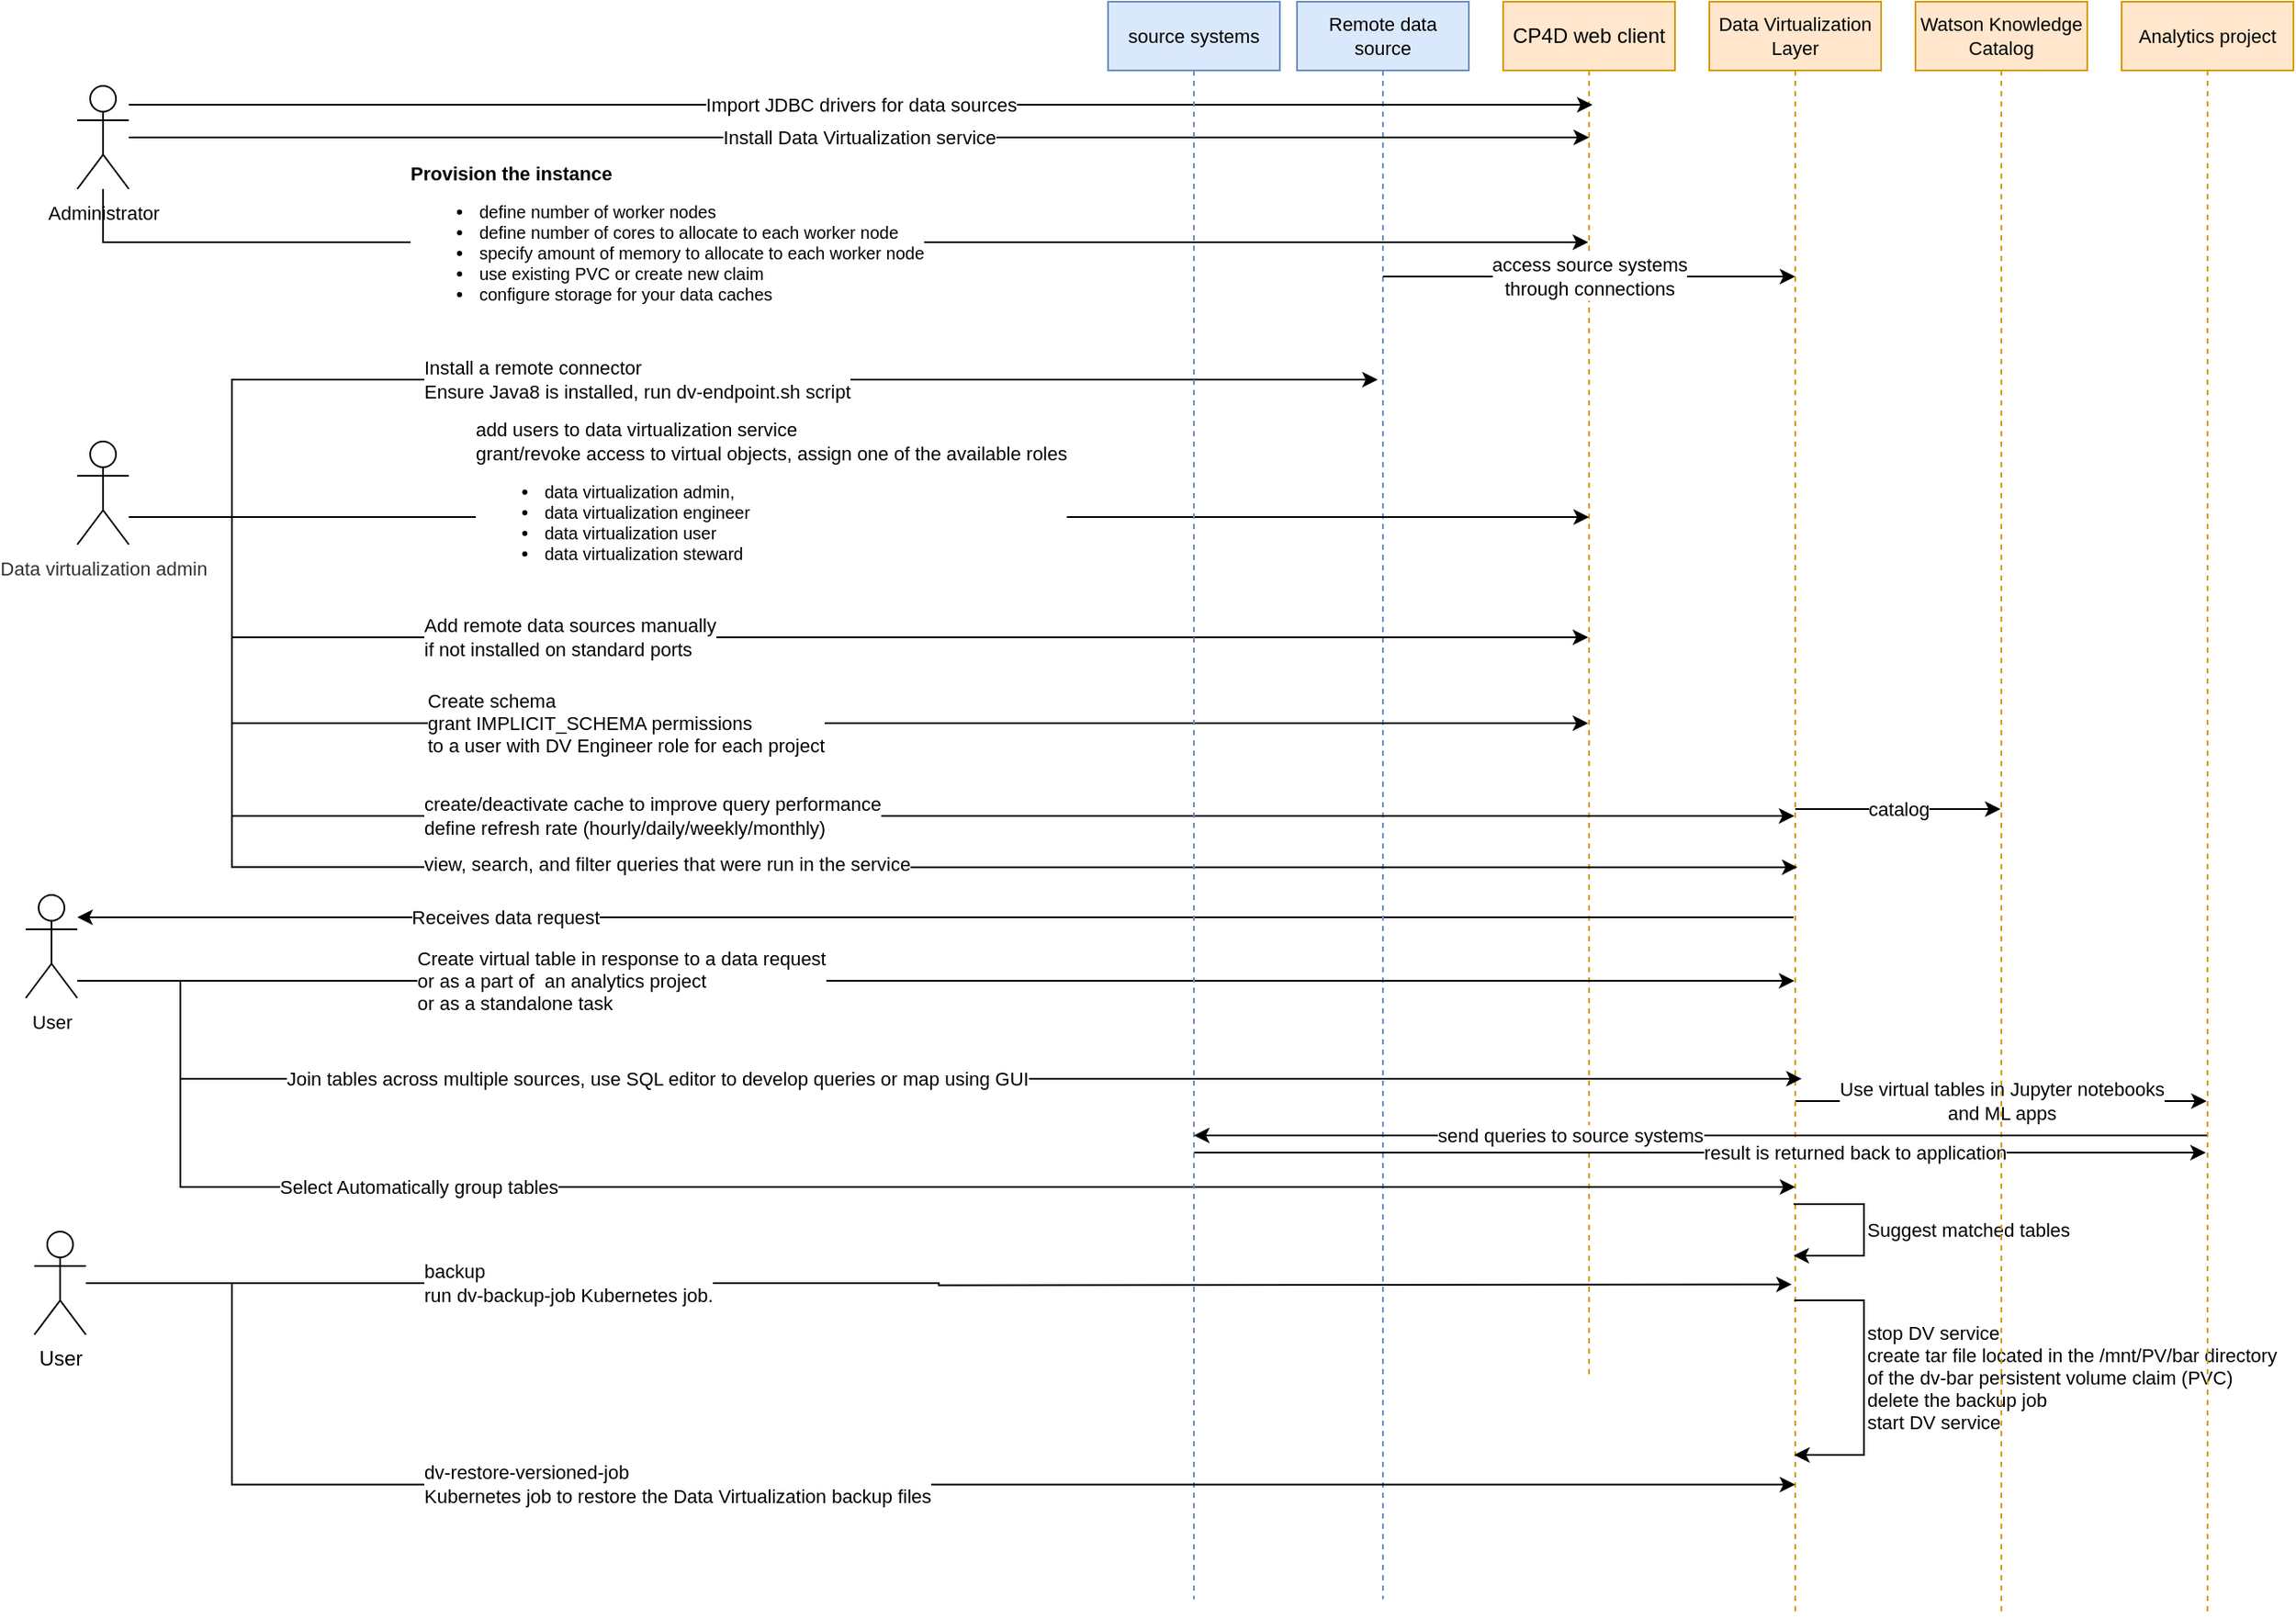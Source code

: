<mxfile version="13.4.5" type="github">
  <diagram id="DmjefM-3_SJbnNz2ie8g" name="Page-1">
    <mxGraphModel dx="813" dy="416" grid="1" gridSize="10" guides="1" tooltips="1" connect="1" arrows="1" fold="1" page="1" pageScale="1" pageWidth="850" pageHeight="1100" math="0" shadow="0">
      <root>
        <mxCell id="0" />
        <mxCell id="1" parent="0" />
        <mxCell id="h26CRx6ADfj_f1zQn1qs-1" value="CP4D web client" style="shape=umlLifeline;perimeter=lifelinePerimeter;whiteSpace=wrap;html=1;container=1;collapsible=0;recursiveResize=0;outlineConnect=0;fillColor=#ffe6cc;strokeColor=#d79b00;" parent="1" vertex="1">
          <mxGeometry x="1450" y="30" width="100" height="800" as="geometry" />
        </mxCell>
        <mxCell id="h26CRx6ADfj_f1zQn1qs-18" value="Receives data request" style="edgeStyle=orthogonalEdgeStyle;rounded=0;orthogonalLoop=1;jettySize=auto;html=1;" parent="1" target="h26CRx6ADfj_f1zQn1qs-7" edge="1">
          <mxGeometry x="0.503" relative="1" as="geometry">
            <mxPoint x="1619" y="563" as="sourcePoint" />
            <mxPoint x="650" y="530" as="targetPoint" />
            <Array as="points">
              <mxPoint x="630" y="563" />
              <mxPoint x="630" y="563" />
            </Array>
            <mxPoint as="offset" />
          </mxGeometry>
        </mxCell>
        <mxCell id="h26CRx6ADfj_f1zQn1qs-35" value="catalog" style="edgeStyle=orthogonalEdgeStyle;rounded=0;orthogonalLoop=1;jettySize=auto;html=1;" parent="1" source="h26CRx6ADfj_f1zQn1qs-2" target="h26CRx6ADfj_f1zQn1qs-34" edge="1">
          <mxGeometry relative="1" as="geometry">
            <Array as="points">
              <mxPoint x="1710" y="610" />
              <mxPoint x="1710" y="610" />
            </Array>
          </mxGeometry>
        </mxCell>
        <mxCell id="h26CRx6ADfj_f1zQn1qs-39" value="Use virtual tables in Jupyter notebooks &lt;br&gt;and ML apps" style="edgeStyle=orthogonalEdgeStyle;rounded=0;orthogonalLoop=1;jettySize=auto;html=1;" parent="1" source="h26CRx6ADfj_f1zQn1qs-2" target="h26CRx6ADfj_f1zQn1qs-38" edge="1">
          <mxGeometry relative="1" as="geometry">
            <Array as="points">
              <mxPoint x="1750" y="670" />
              <mxPoint x="1750" y="670" />
            </Array>
          </mxGeometry>
        </mxCell>
        <mxCell id="h26CRx6ADfj_f1zQn1qs-2" value="Data Virtualization Layer" style="shape=umlLifeline;perimeter=lifelinePerimeter;whiteSpace=wrap;html=1;container=1;collapsible=0;recursiveResize=0;outlineConnect=0;fillColor=#ffe6cc;strokeColor=#d79b00;fontSize=11;" parent="1" vertex="1">
          <mxGeometry x="1570" y="30" width="100" height="940" as="geometry" />
        </mxCell>
        <mxCell id="h26CRx6ADfj_f1zQn1qs-3" value="Remote data source" style="shape=umlLifeline;perimeter=lifelinePerimeter;whiteSpace=wrap;html=1;container=1;collapsible=0;recursiveResize=0;outlineConnect=0;fillColor=#dae8fc;strokeColor=#6c8ebf;fontSize=11;" parent="1" vertex="1">
          <mxGeometry x="1330" y="30" width="100" height="930" as="geometry" />
        </mxCell>
        <mxCell id="h26CRx6ADfj_f1zQn1qs-4" value="access source systems &lt;br&gt;through connections" style="edgeStyle=orthogonalEdgeStyle;rounded=0;orthogonalLoop=1;jettySize=auto;html=1;strokeWidth=1;fontSize=11;" parent="1" source="h26CRx6ADfj_f1zQn1qs-3" edge="1">
          <mxGeometry x="0.002" relative="1" as="geometry">
            <Array as="points">
              <mxPoint x="1620" y="190" />
            </Array>
            <mxPoint x="1380" y="170" as="sourcePoint" />
            <mxPoint x="1620" y="190" as="targetPoint" />
            <mxPoint as="offset" />
          </mxGeometry>
        </mxCell>
        <mxCell id="h26CRx6ADfj_f1zQn1qs-6" value="Import JDBC drivers for data sources" style="edgeStyle=orthogonalEdgeStyle;rounded=0;orthogonalLoop=1;jettySize=auto;html=1;" parent="1" source="h26CRx6ADfj_f1zQn1qs-5" edge="1">
          <mxGeometry relative="1" as="geometry">
            <mxPoint x="1502" y="90" as="targetPoint" />
            <Array as="points">
              <mxPoint x="970" y="90" />
              <mxPoint x="970" y="90" />
            </Array>
          </mxGeometry>
        </mxCell>
        <mxCell id="h26CRx6ADfj_f1zQn1qs-9" value="Install Data Virtualization service" style="edgeStyle=orthogonalEdgeStyle;rounded=0;orthogonalLoop=1;jettySize=auto;html=1;" parent="1" source="h26CRx6ADfj_f1zQn1qs-5" edge="1">
          <mxGeometry relative="1" as="geometry">
            <mxPoint x="1500" y="109" as="targetPoint" />
            <Array as="points">
              <mxPoint x="1500" y="109" />
            </Array>
          </mxGeometry>
        </mxCell>
        <mxCell id="h26CRx6ADfj_f1zQn1qs-12" value="Install a remote connector&lt;br&gt;Ensure Java8 is installed,&amp;nbsp;&lt;span class=&quot;ph filepath&quot;&gt;run dv-endpoint.sh&amp;nbsp;&lt;/span&gt;script" style="edgeStyle=orthogonalEdgeStyle;rounded=0;orthogonalLoop=1;jettySize=auto;html=1;align=left;" parent="1" edge="1">
          <mxGeometry x="-0.122" relative="1" as="geometry">
            <mxPoint x="956" y="330" as="sourcePoint" />
            <mxPoint x="1377" y="250" as="targetPoint" />
            <Array as="points">
              <mxPoint x="710" y="330" />
              <mxPoint x="710" y="250" />
              <mxPoint x="1377" y="250" />
            </Array>
            <mxPoint as="offset" />
          </mxGeometry>
        </mxCell>
        <mxCell id="h26CRx6ADfj_f1zQn1qs-28" value="&lt;b&gt;Provision the instance&lt;/b&gt;&lt;br&gt;&lt;ul style=&quot;font-size: 10px&quot;&gt;&lt;li&gt;define number of worker nodes&lt;/li&gt;&lt;li&gt;define number of cores to allocate to each worker node&lt;/li&gt;&lt;li&gt;specify amount of memory to allocate to each worker node&lt;/li&gt;&lt;li&gt;use existing PVC or create new claim&lt;/li&gt;&lt;li&gt;configure storage for your data&amp;nbsp;caches&lt;/li&gt;&lt;/ul&gt;" style="edgeStyle=orthogonalEdgeStyle;rounded=0;orthogonalLoop=1;jettySize=auto;html=1;align=left;" parent="1" source="h26CRx6ADfj_f1zQn1qs-5" target="h26CRx6ADfj_f1zQn1qs-1" edge="1">
          <mxGeometry x="-0.536" relative="1" as="geometry">
            <Array as="points">
              <mxPoint x="635" y="170" />
            </Array>
            <mxPoint as="offset" />
          </mxGeometry>
        </mxCell>
        <mxCell id="h26CRx6ADfj_f1zQn1qs-5" value="&lt;font style=&quot;font-size: 11px&quot;&gt;Administrator&lt;/font&gt;" style="shape=umlActor;verticalLabelPosition=bottom;verticalAlign=top;html=1;outlineConnect=0;" parent="1" vertex="1">
          <mxGeometry x="620" y="79" width="30" height="60" as="geometry" />
        </mxCell>
        <mxCell id="h26CRx6ADfj_f1zQn1qs-8" value="Create virtual table in response to a data request&lt;br&gt;or as a part of&amp;nbsp; an analytics project&lt;br&gt;or as a standalone task" style="edgeStyle=orthogonalEdgeStyle;rounded=0;orthogonalLoop=1;jettySize=auto;html=1;align=left;" parent="1" source="h26CRx6ADfj_f1zQn1qs-7" target="h26CRx6ADfj_f1zQn1qs-2" edge="1">
          <mxGeometry x="0.692" y="650" relative="1" as="geometry">
            <mxPoint x="1620" y="596" as="targetPoint" />
            <Array as="points">
              <mxPoint x="790" y="600" />
              <mxPoint x="790" y="600" />
            </Array>
            <mxPoint x="-650" y="650" as="offset" />
          </mxGeometry>
        </mxCell>
        <mxCell id="h26CRx6ADfj_f1zQn1qs-17" value="Select Automatically group tables" style="edgeStyle=orthogonalEdgeStyle;rounded=0;orthogonalLoop=1;jettySize=auto;html=1;align=left;" parent="1" source="h26CRx6ADfj_f1zQn1qs-7" edge="1">
          <mxGeometry x="-0.579" relative="1" as="geometry">
            <mxPoint x="1620" y="720" as="targetPoint" />
            <Array as="points">
              <mxPoint x="680" y="600" />
              <mxPoint x="680" y="720" />
            </Array>
            <mxPoint as="offset" />
          </mxGeometry>
        </mxCell>
        <mxCell id="h26CRx6ADfj_f1zQn1qs-37" value="Join tables across multiple sources, use SQL editor to develop queries or map using GUI" style="edgeStyle=orthogonalEdgeStyle;rounded=0;orthogonalLoop=1;jettySize=auto;html=1;entryX=0.538;entryY=0.667;entryDx=0;entryDy=0;entryPerimeter=0;align=left;" parent="1" source="h26CRx6ADfj_f1zQn1qs-7" target="h26CRx6ADfj_f1zQn1qs-2" edge="1">
          <mxGeometry x="-0.666" relative="1" as="geometry">
            <mxPoint x="680" y="690" as="targetPoint" />
            <Array as="points">
              <mxPoint x="680" y="600" />
              <mxPoint x="680" y="657" />
            </Array>
            <mxPoint as="offset" />
          </mxGeometry>
        </mxCell>
        <mxCell id="h26CRx6ADfj_f1zQn1qs-7" value="&lt;font style=&quot;font-size: 11px&quot;&gt;User&lt;/font&gt;" style="shape=umlActor;verticalLabelPosition=bottom;verticalAlign=top;html=1;outlineConnect=0;" parent="1" vertex="1">
          <mxGeometry x="590" y="550" width="30" height="60" as="geometry" />
        </mxCell>
        <mxCell id="h26CRx6ADfj_f1zQn1qs-14" value="add users to data virtualization service&lt;br&gt;grant/revoke access to virtual objects, assign one of the available roles&lt;br&gt;&lt;ul style=&quot;font-size: 10px&quot;&gt;&lt;li&gt;data virtualization admin,&amp;nbsp;&lt;/li&gt;&lt;li&gt;data virtualization engineer&lt;/li&gt;&lt;li&gt;data virtualization user&lt;/li&gt;&lt;li&gt;data virtualization steward&lt;/li&gt;&lt;/ul&gt;" style="edgeStyle=orthogonalEdgeStyle;rounded=0;orthogonalLoop=1;jettySize=auto;html=1;align=left;" parent="1" source="h26CRx6ADfj_f1zQn1qs-10" edge="1">
          <mxGeometry x="-0.529" y="10" relative="1" as="geometry">
            <mxPoint x="1500" y="330" as="targetPoint" />
            <Array as="points">
              <mxPoint x="1500" y="330" />
            </Array>
            <mxPoint as="offset" />
          </mxGeometry>
        </mxCell>
        <mxCell id="h26CRx6ADfj_f1zQn1qs-15" value="Add remote data sources manually &lt;br&gt;if not installed on standard ports" style="edgeStyle=orthogonalEdgeStyle;rounded=0;orthogonalLoop=1;jettySize=auto;html=1;align=left;" parent="1" source="h26CRx6ADfj_f1zQn1qs-10" target="h26CRx6ADfj_f1zQn1qs-1" edge="1">
          <mxGeometry x="-0.478" relative="1" as="geometry">
            <mxPoint x="1502" y="360" as="targetPoint" />
            <Array as="points">
              <mxPoint x="710" y="330" />
              <mxPoint x="710" y="400" />
            </Array>
            <mxPoint as="offset" />
          </mxGeometry>
        </mxCell>
        <mxCell id="h26CRx6ADfj_f1zQn1qs-20" style="edgeStyle=orthogonalEdgeStyle;rounded=0;orthogonalLoop=1;jettySize=auto;html=1;" parent="1" source="h26CRx6ADfj_f1zQn1qs-10" target="h26CRx6ADfj_f1zQn1qs-1" edge="1">
          <mxGeometry relative="1" as="geometry">
            <Array as="points">
              <mxPoint x="710" y="330" />
              <mxPoint x="710" y="450" />
            </Array>
          </mxGeometry>
        </mxCell>
        <mxCell id="h26CRx6ADfj_f1zQn1qs-21" value="Create schema&lt;br&gt;grant&amp;nbsp;IMPLICIT_SCHEMA permissions &lt;br&gt;to a user with&amp;nbsp;&lt;span class=&quot;keyword&quot;&gt;DV&lt;/span&gt; Engineer role for each project" style="edgeLabel;html=1;align=left;verticalAlign=middle;resizable=0;points=[];" parent="h26CRx6ADfj_f1zQn1qs-20" vertex="1" connectable="0">
          <mxGeometry x="-0.209" relative="1" as="geometry">
            <mxPoint x="-91.08" as="offset" />
          </mxGeometry>
        </mxCell>
        <mxCell id="h26CRx6ADfj_f1zQn1qs-31" value="create/deactivate cache to improve query performance&lt;br&gt;define refresh rate (hourly/daily/weekly/monthly)" style="edgeStyle=orthogonalEdgeStyle;rounded=0;orthogonalLoop=1;jettySize=auto;html=1;align=left;" parent="1" source="h26CRx6ADfj_f1zQn1qs-10" target="h26CRx6ADfj_f1zQn1qs-2" edge="1">
          <mxGeometry x="-0.398" relative="1" as="geometry">
            <mxPoint x="710" y="530" as="targetPoint" />
            <Array as="points">
              <mxPoint x="710" y="330" />
              <mxPoint x="710" y="504" />
            </Array>
            <mxPoint as="offset" />
          </mxGeometry>
        </mxCell>
        <mxCell id="h26CRx6ADfj_f1zQn1qs-32" style="edgeStyle=orthogonalEdgeStyle;rounded=0;orthogonalLoop=1;jettySize=auto;html=1;entryX=0.513;entryY=0.536;entryDx=0;entryDy=0;entryPerimeter=0;" parent="1" source="h26CRx6ADfj_f1zQn1qs-10" target="h26CRx6ADfj_f1zQn1qs-2" edge="1">
          <mxGeometry relative="1" as="geometry">
            <mxPoint x="710" y="540" as="targetPoint" />
            <Array as="points">
              <mxPoint x="710" y="330" />
              <mxPoint x="710" y="534" />
            </Array>
          </mxGeometry>
        </mxCell>
        <mxCell id="h26CRx6ADfj_f1zQn1qs-33" value="view, search, and filter queries that were run in the service" style="edgeLabel;html=1;align=left;verticalAlign=middle;resizable=0;points=[];" parent="h26CRx6ADfj_f1zQn1qs-32" vertex="1" connectable="0">
          <mxGeometry x="-0.34" y="2" relative="1" as="geometry">
            <mxPoint x="-14.32" as="offset" />
          </mxGeometry>
        </mxCell>
        <mxCell id="h26CRx6ADfj_f1zQn1qs-10" value="&lt;font color=&quot;#323232&quot;&gt;&lt;span style=&quot;font-size: 11px ; background-color: rgb(255 , 255 , 255)&quot;&gt;Data virtualization admin&lt;/span&gt;&lt;/font&gt;" style="shape=umlActor;verticalLabelPosition=bottom;verticalAlign=top;html=1;outlineConnect=0;" parent="1" vertex="1">
          <mxGeometry x="620" y="286" width="30" height="60" as="geometry" />
        </mxCell>
        <mxCell id="h26CRx6ADfj_f1zQn1qs-41" value="result is returned back to application" style="edgeStyle=orthogonalEdgeStyle;rounded=0;orthogonalLoop=1;jettySize=auto;html=1;align=left;" parent="1" source="h26CRx6ADfj_f1zQn1qs-13" edge="1">
          <mxGeometry relative="1" as="geometry">
            <mxPoint x="1859" y="700" as="targetPoint" />
            <Array as="points">
              <mxPoint x="1440" y="700" />
              <mxPoint x="1440" y="700" />
            </Array>
          </mxGeometry>
        </mxCell>
        <mxCell id="h26CRx6ADfj_f1zQn1qs-13" value="source systems" style="shape=umlLifeline;perimeter=lifelinePerimeter;whiteSpace=wrap;html=1;container=1;collapsible=0;recursiveResize=0;outlineConnect=0;fillColor=#dae8fc;strokeColor=#6c8ebf;fontSize=11;" parent="1" vertex="1">
          <mxGeometry x="1220" y="30" width="100" height="930" as="geometry" />
        </mxCell>
        <mxCell id="h26CRx6ADfj_f1zQn1qs-16" value="Suggest matched tables" style="edgeStyle=orthogonalEdgeStyle;rounded=0;orthogonalLoop=1;jettySize=auto;html=1;align=left;" parent="1" edge="1">
          <mxGeometry relative="1" as="geometry">
            <mxPoint x="1619" y="730" as="sourcePoint" />
            <mxPoint x="1619" y="760" as="targetPoint" />
            <Array as="points">
              <mxPoint x="1619" y="730" />
              <mxPoint x="1660" y="730" />
              <mxPoint x="1660" y="760" />
            </Array>
          </mxGeometry>
        </mxCell>
        <mxCell id="h26CRx6ADfj_f1zQn1qs-23" style="edgeStyle=orthogonalEdgeStyle;rounded=0;orthogonalLoop=1;jettySize=auto;html=1;entryX=0.48;entryY=0.671;entryDx=0;entryDy=0;entryPerimeter=0;" parent="1" source="h26CRx6ADfj_f1zQn1qs-22" edge="1">
          <mxGeometry relative="1" as="geometry">
            <mxPoint x="1618.0" y="776.74" as="targetPoint" />
          </mxGeometry>
        </mxCell>
        <mxCell id="h26CRx6ADfj_f1zQn1qs-24" value="backup&lt;br&gt;run&amp;nbsp;&lt;span class=&quot;ph filepath&quot;&gt;dv-backup-job&amp;nbsp;&lt;/span&gt;&lt;span class=&quot;keyword&quot;&gt;Kubernetes&lt;/span&gt; job." style="edgeLabel;html=1;align=left;verticalAlign=middle;resizable=0;points=[];" parent="h26CRx6ADfj_f1zQn1qs-23" vertex="1" connectable="0">
          <mxGeometry x="-0.289" y="-1" relative="1" as="geometry">
            <mxPoint x="-158.51" y="-1" as="offset" />
          </mxGeometry>
        </mxCell>
        <mxCell id="h26CRx6ADfj_f1zQn1qs-26" style="edgeStyle=orthogonalEdgeStyle;rounded=0;orthogonalLoop=1;jettySize=auto;html=1;entryX=0.5;entryY=0.795;entryDx=0;entryDy=0;entryPerimeter=0;" parent="1" source="h26CRx6ADfj_f1zQn1qs-22" edge="1">
          <mxGeometry relative="1" as="geometry">
            <mxPoint x="1620" y="893.3" as="targetPoint" />
            <Array as="points">
              <mxPoint x="710" y="776" />
              <mxPoint x="710" y="893" />
            </Array>
          </mxGeometry>
        </mxCell>
        <mxCell id="h26CRx6ADfj_f1zQn1qs-27" value="&lt;span class=&quot;ph filepath&quot;&gt;dv-restore-versioned-job&lt;/span&gt;&lt;br&gt;&lt;span class=&quot;keyword&quot;&gt;Kubernetes&lt;/span&gt; job to restore the &lt;span class=&quot;keyword&quot;&gt;Data Virtualization&lt;/span&gt; backup files" style="edgeLabel;html=1;align=left;verticalAlign=middle;resizable=0;points=[];" parent="h26CRx6ADfj_f1zQn1qs-26" vertex="1" connectable="0">
          <mxGeometry x="-0.204" y="1" relative="1" as="geometry">
            <mxPoint x="-130.41" as="offset" />
          </mxGeometry>
        </mxCell>
        <mxCell id="h26CRx6ADfj_f1zQn1qs-22" value="User" style="shape=umlActor;verticalLabelPosition=bottom;verticalAlign=top;html=1;outlineConnect=0;" parent="1" vertex="1">
          <mxGeometry x="595" y="746" width="30" height="60" as="geometry" />
        </mxCell>
        <mxCell id="h26CRx6ADfj_f1zQn1qs-25" value="stop DV service&lt;br&gt;create tar file located in the &lt;span class=&quot;ph filepath&quot;&gt;/mnt/PV/bar&lt;/span&gt; directory&lt;br/&gt;of the &lt;span class=&quot;ph filepath&quot;&gt;dv-bar&lt;/span&gt; persistent volume claim (PVC)&lt;br&gt;delete the backup job&lt;br&gt;start DV service" style="edgeStyle=orthogonalEdgeStyle;rounded=0;orthogonalLoop=1;jettySize=auto;html=1;align=left;" parent="1" edge="1">
          <mxGeometry relative="1" as="geometry">
            <mxPoint x="1619.389" y="786.0" as="sourcePoint" />
            <mxPoint x="1619.389" y="876.0" as="targetPoint" />
            <Array as="points">
              <mxPoint x="1660" y="786" />
              <mxPoint x="1660" y="876" />
            </Array>
          </mxGeometry>
        </mxCell>
        <mxCell id="h26CRx6ADfj_f1zQn1qs-34" value="Watson Knowledge Catalog" style="shape=umlLifeline;perimeter=lifelinePerimeter;whiteSpace=wrap;html=1;container=1;collapsible=0;recursiveResize=0;outlineConnect=0;fillColor=#ffe6cc;strokeColor=#d79b00;fontSize=11;" parent="1" vertex="1">
          <mxGeometry x="1690" y="30" width="100" height="940" as="geometry" />
        </mxCell>
        <mxCell id="h26CRx6ADfj_f1zQn1qs-40" value="send queries to source systems" style="edgeStyle=orthogonalEdgeStyle;rounded=0;orthogonalLoop=1;jettySize=auto;html=1;align=left;" parent="1" source="h26CRx6ADfj_f1zQn1qs-38" target="h26CRx6ADfj_f1zQn1qs-13" edge="1">
          <mxGeometry x="0.525" relative="1" as="geometry">
            <Array as="points">
              <mxPoint x="1630" y="690" />
              <mxPoint x="1630" y="690" />
            </Array>
            <mxPoint as="offset" />
          </mxGeometry>
        </mxCell>
        <mxCell id="h26CRx6ADfj_f1zQn1qs-38" value="Analytics project" style="shape=umlLifeline;perimeter=lifelinePerimeter;whiteSpace=wrap;html=1;container=1;collapsible=0;recursiveResize=0;outlineConnect=0;fillColor=#ffe6cc;strokeColor=#d79b00;fontSize=11;" parent="1" vertex="1">
          <mxGeometry x="1810" y="30" width="100" height="940" as="geometry" />
        </mxCell>
      </root>
    </mxGraphModel>
  </diagram>
</mxfile>

